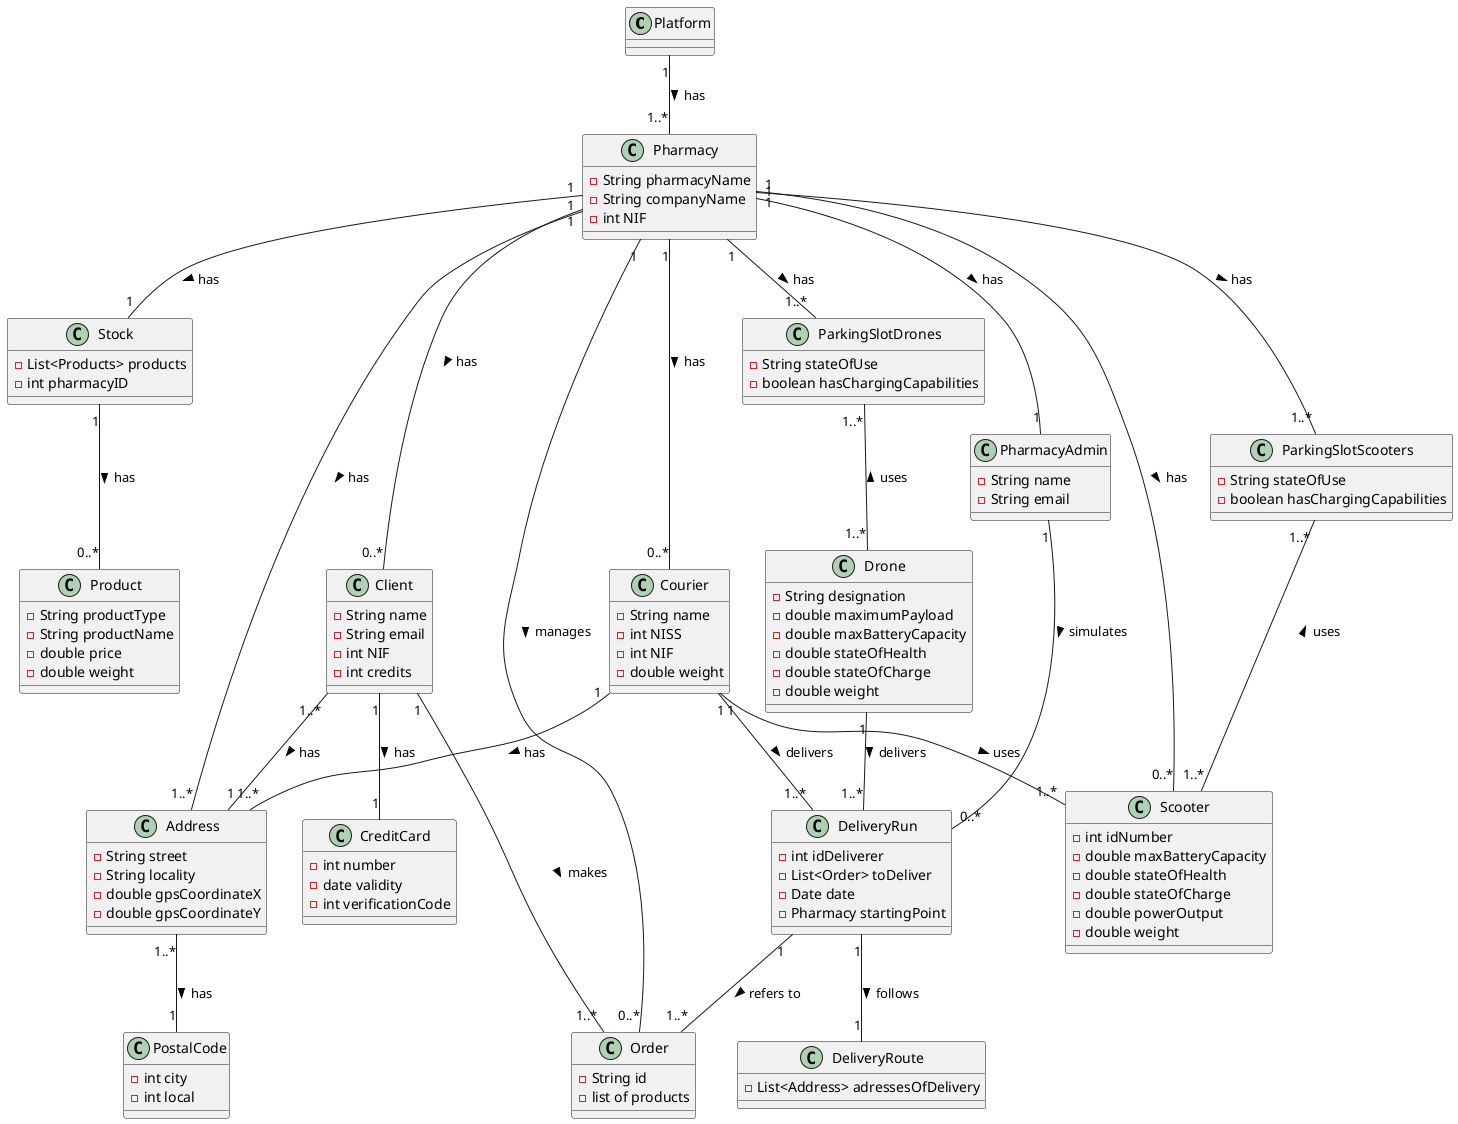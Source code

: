 @startuml

class Platform {

}

class Stock {
    -List<Products> products
    -int pharmacyID
}


class PharmacyAdmin {
    -String name
    -String email
}

class Order {
    -String id
    -list of products
}


class Client {
    -String name
    -String email
    -int NIF
    -int credits
}

class Address {
    -String street
    -String locality
    -double gpsCoordinateX
    -double gpsCoordinateY
}

class PostalCode {
    -int city
    -int local
}

class CreditCard {
    -int number
    -date validity
    -int verificationCode
}

class DeliveryRun{
     -int idDeliverer
     -List<Order> toDeliver
     -Date date
     -Pharmacy startingPoint
}

class DeliveryRoute{
     -List<Address> adressesOfDelivery
}

class Pharmacy {
    -String pharmacyName
    -String companyName
    -int NIF
}

class Scooter {
    -int idNumber
    -double maxBatteryCapacity
    -double stateOfHealth
    -double stateOfCharge
    -double powerOutput
    -double weight
}

class Product{
    -String productType
    -String productName
    -double price
    -double weight
}


class ParkingSlotScooters {
    -String stateOfUse
    -boolean hasChargingCapabilities
}

class Courier {
    -String name
    -int NISS
    -int NIF
    -double weight

}

class Drone {
    -String designation
    -double maximumPayload
    -double maxBatteryCapacity
    -double stateOfHealth
    -double stateOfCharge
    -double weight
}

class ParkingSlotDrones {
    -String stateOfUse
    -boolean hasChargingCapabilities
}


Client "1..*" -- "1" Address : has >
Client "1" -- "1" CreditCard : has >
Client "1" -- "1..*" Order : makes >

Address "1..*" -- "1" PostalCode : has >

Pharmacy "1" -- "1" PharmacyAdmin : has >
Pharmacy "1" -- "0..*" Scooter : has >
Pharmacy "1" -- "1..*" ParkingSlotScooters : has >
Pharmacy "1" -- "1..*" ParkingSlotDrones : has >
Pharmacy "1" -- "1..*" Address : has >
Pharmacy "1" --- "0..*" Client : has >
Pharmacy "1" --- "0..*" Courier : has >
Pharmacy "1" --- "0..*" Order : manages >
Pharmacy "1" -- "1" Stock : has >


Courier "1" -- "1..*" Scooter : uses >
Courier "1" -- "1..*" Address : has >

ParkingSlotScooters "1..*" -- "1..*" Scooter : uses <

ParkingSlotDrones "1..*" -- "1..*" Drone : uses <



Platform "1" -- "1..*" Pharmacy : has >

Stock "1" -- "0..*" Product : has >

DeliveryRun "1" -- "1..*" Order : refers to >

Courier "1" -- "1..*" DeliveryRun : delivers >
Drone "1" -- "1..*" DeliveryRun : delivers >

PharmacyAdmin "1" -- "0..*" DeliveryRun : simulates >

DeliveryRun "1" -- "1" DeliveryRoute : follows >

@enduml